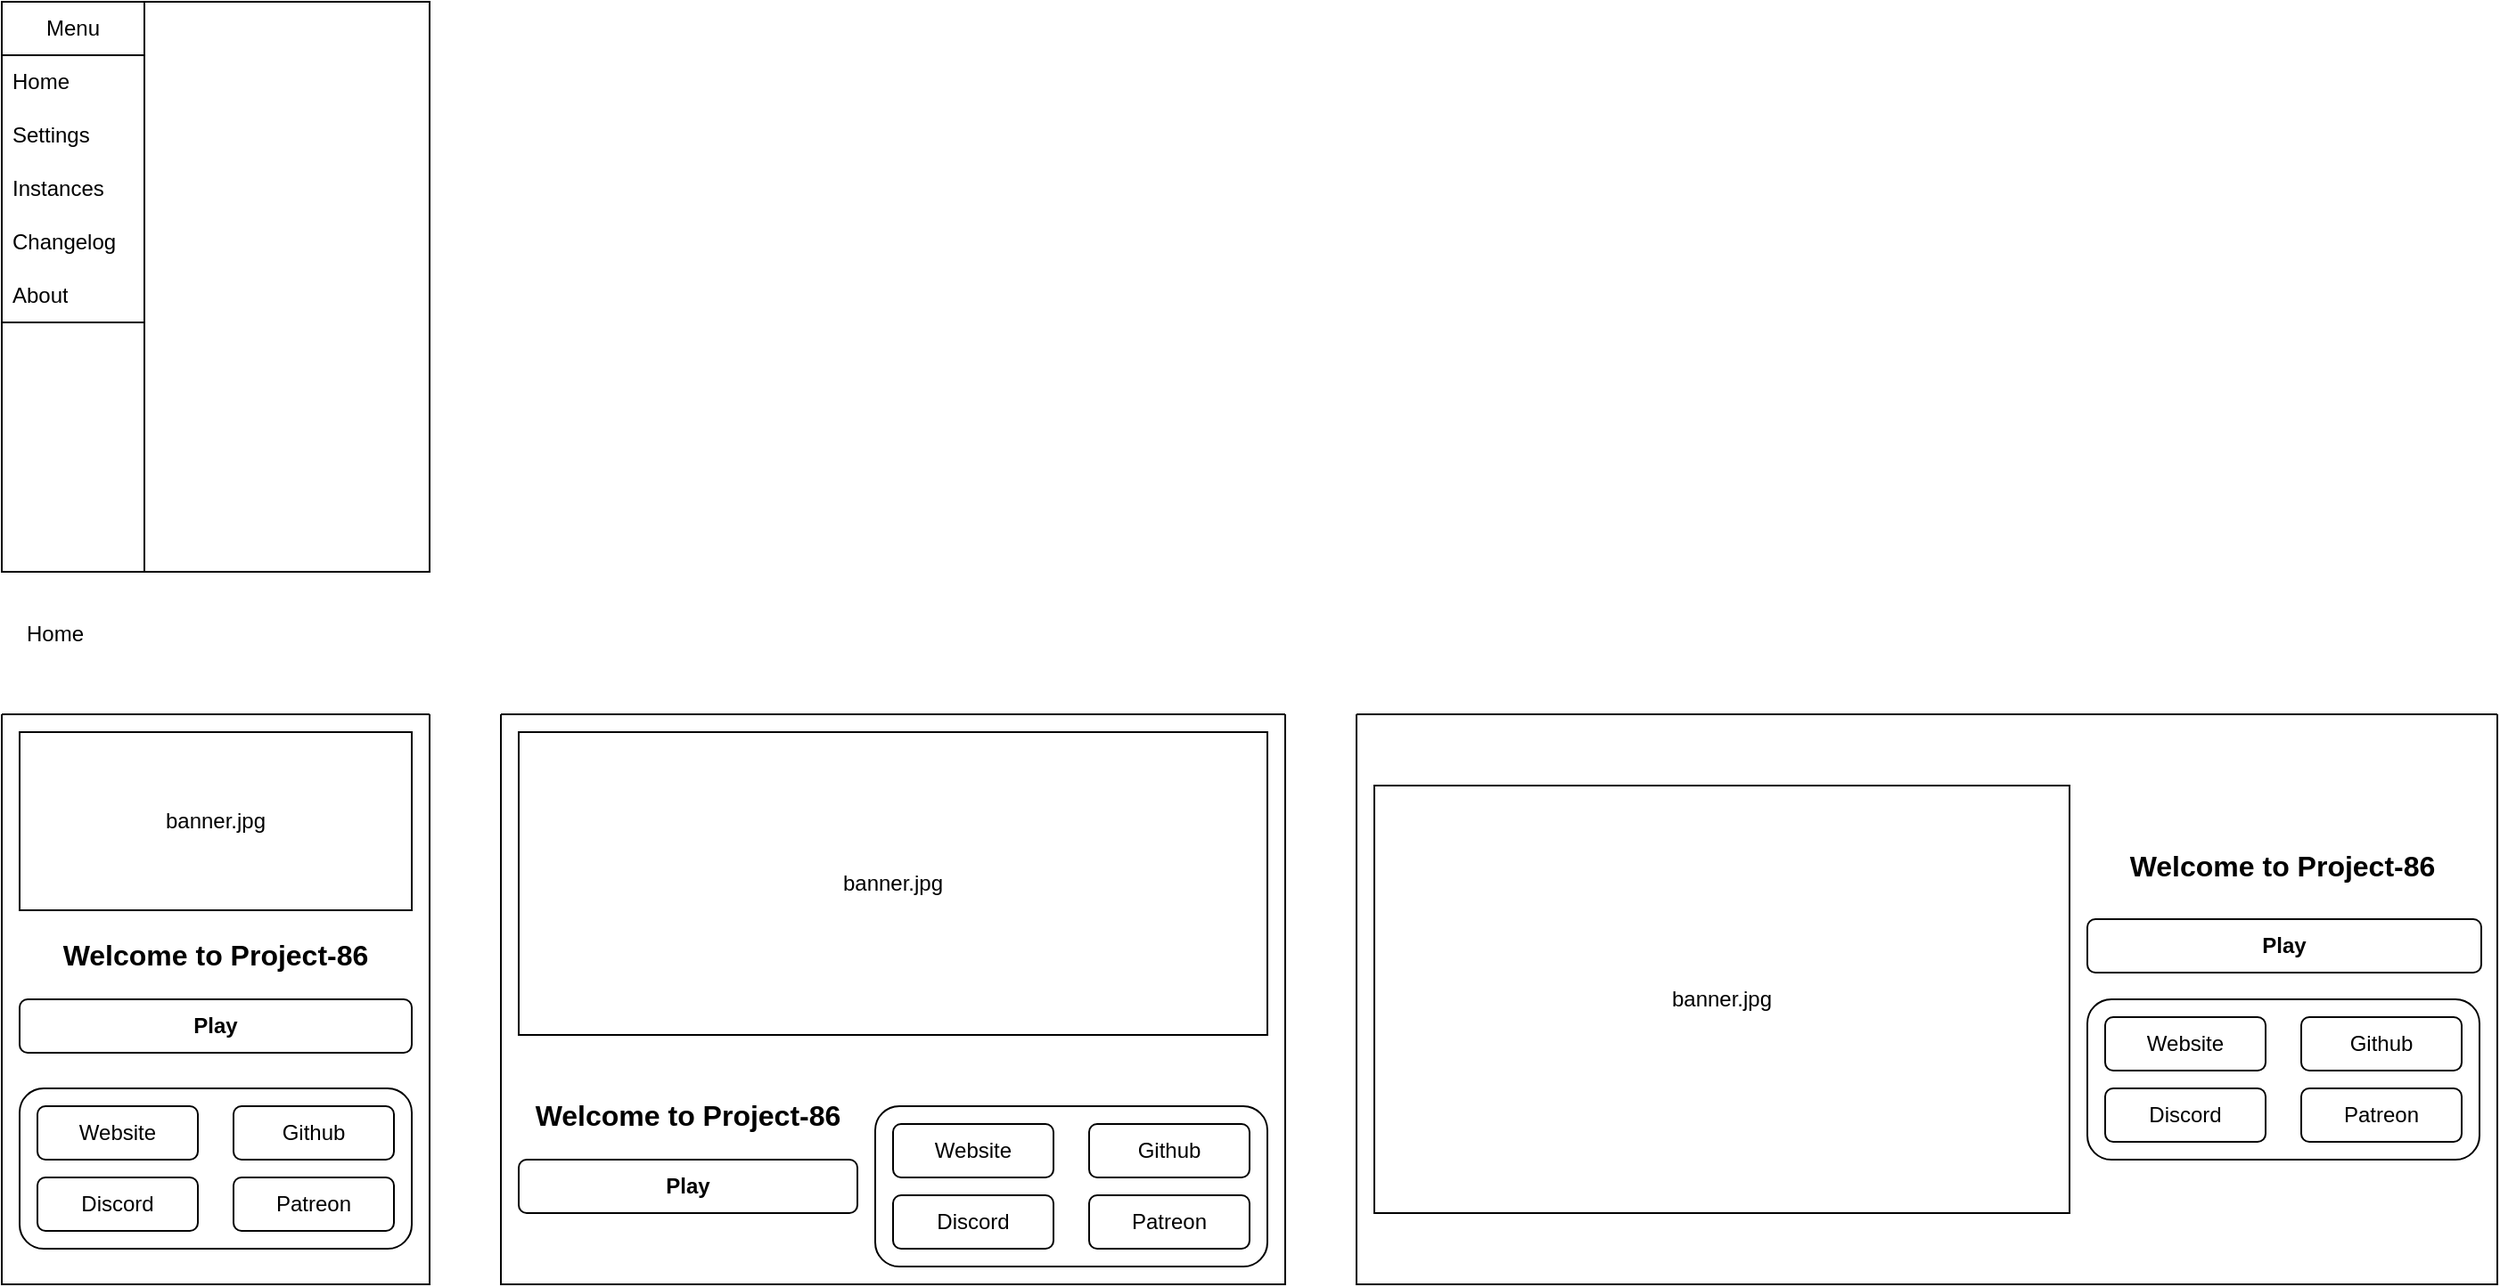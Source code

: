 <mxfile version="26.1.1">
  <diagram name="Page-1" id="J7wlptnP21fGvc42T-Pi">
    <mxGraphModel dx="910" dy="547" grid="1" gridSize="10" guides="1" tooltips="1" connect="1" arrows="1" fold="1" page="1" pageScale="1" pageWidth="827" pageHeight="1169" math="0" shadow="0">
      <root>
        <mxCell id="0" />
        <mxCell id="1" parent="0" />
        <mxCell id="Z-IHUxBxVy7noMWJ0GKX-1" value="" style="rounded=0;whiteSpace=wrap;html=1;" parent="1" vertex="1">
          <mxGeometry x="40" y="40" width="240" height="320" as="geometry" />
        </mxCell>
        <mxCell id="Z-IHUxBxVy7noMWJ0GKX-10" value="" style="rounded=0;whiteSpace=wrap;html=1;" parent="1" vertex="1">
          <mxGeometry x="40" y="40" width="80" height="320" as="geometry" />
        </mxCell>
        <mxCell id="Z-IHUxBxVy7noMWJ0GKX-2" value="&lt;div&gt;Menu&lt;/div&gt;" style="swimlane;fontStyle=0;childLayout=stackLayout;horizontal=1;startSize=30;horizontalStack=0;resizeParent=1;resizeParentMax=0;resizeLast=0;collapsible=1;marginBottom=0;whiteSpace=wrap;html=1;" parent="1" vertex="1">
          <mxGeometry x="40" y="40" width="80" height="180" as="geometry" />
        </mxCell>
        <mxCell id="Z-IHUxBxVy7noMWJ0GKX-3" value="Home" style="text;strokeColor=none;fillColor=none;align=left;verticalAlign=middle;spacingLeft=4;spacingRight=4;overflow=hidden;points=[[0,0.5],[1,0.5]];portConstraint=eastwest;rotatable=0;whiteSpace=wrap;html=1;" parent="Z-IHUxBxVy7noMWJ0GKX-2" vertex="1">
          <mxGeometry y="30" width="80" height="30" as="geometry" />
        </mxCell>
        <mxCell id="Z-IHUxBxVy7noMWJ0GKX-4" value="&lt;div&gt;Settings&lt;/div&gt;" style="text;strokeColor=none;fillColor=none;align=left;verticalAlign=middle;spacingLeft=4;spacingRight=4;overflow=hidden;points=[[0,0.5],[1,0.5]];portConstraint=eastwest;rotatable=0;whiteSpace=wrap;html=1;" parent="Z-IHUxBxVy7noMWJ0GKX-2" vertex="1">
          <mxGeometry y="60" width="80" height="30" as="geometry" />
        </mxCell>
        <mxCell id="Z-IHUxBxVy7noMWJ0GKX-5" value="Instances" style="text;strokeColor=none;fillColor=none;align=left;verticalAlign=middle;spacingLeft=4;spacingRight=4;overflow=hidden;points=[[0,0.5],[1,0.5]];portConstraint=eastwest;rotatable=0;whiteSpace=wrap;html=1;" parent="Z-IHUxBxVy7noMWJ0GKX-2" vertex="1">
          <mxGeometry y="90" width="80" height="30" as="geometry" />
        </mxCell>
        <mxCell id="Z-IHUxBxVy7noMWJ0GKX-7" value="&lt;div&gt;Changelog&lt;/div&gt;" style="text;strokeColor=none;fillColor=none;align=left;verticalAlign=middle;spacingLeft=4;spacingRight=4;overflow=hidden;points=[[0,0.5],[1,0.5]];portConstraint=eastwest;rotatable=0;whiteSpace=wrap;html=1;" parent="Z-IHUxBxVy7noMWJ0GKX-2" vertex="1">
          <mxGeometry y="120" width="80" height="30" as="geometry" />
        </mxCell>
        <mxCell id="Z-IHUxBxVy7noMWJ0GKX-8" value="About" style="text;strokeColor=none;fillColor=none;align=left;verticalAlign=middle;spacingLeft=4;spacingRight=4;overflow=hidden;points=[[0,0.5],[1,0.5]];portConstraint=eastwest;rotatable=0;whiteSpace=wrap;html=1;" parent="Z-IHUxBxVy7noMWJ0GKX-2" vertex="1">
          <mxGeometry y="150" width="80" height="30" as="geometry" />
        </mxCell>
        <mxCell id="kRCQJ_Mu76d9EHlZ53zh-2" value="Home" style="text;html=1;align=center;verticalAlign=middle;whiteSpace=wrap;rounded=0;" parent="1" vertex="1">
          <mxGeometry x="40" y="380" width="60" height="30" as="geometry" />
        </mxCell>
        <mxCell id="qrfUnAD27jfFioBGeQ4u-1" value="" style="swimlane;startSize=0;" vertex="1" parent="1">
          <mxGeometry x="320" y="440" width="440" height="320" as="geometry" />
        </mxCell>
        <mxCell id="kRCQJ_Mu76d9EHlZ53zh-12" value="banner.jpg" style="rounded=0;whiteSpace=wrap;html=1;" parent="qrfUnAD27jfFioBGeQ4u-1" vertex="1">
          <mxGeometry x="10" y="10" width="420" height="170" as="geometry" />
        </mxCell>
        <mxCell id="kRCQJ_Mu76d9EHlZ53zh-3" value="" style="rounded=1;whiteSpace=wrap;html=1;" parent="qrfUnAD27jfFioBGeQ4u-1" vertex="1">
          <mxGeometry x="210" y="220" width="220" height="90" as="geometry" />
        </mxCell>
        <mxCell id="kRCQJ_Mu76d9EHlZ53zh-4" value="Website" style="rounded=1;whiteSpace=wrap;html=1;" parent="qrfUnAD27jfFioBGeQ4u-1" vertex="1">
          <mxGeometry x="220" y="230" width="90" height="30" as="geometry" />
        </mxCell>
        <mxCell id="kRCQJ_Mu76d9EHlZ53zh-8" value="Discord" style="rounded=1;whiteSpace=wrap;html=1;" parent="qrfUnAD27jfFioBGeQ4u-1" vertex="1">
          <mxGeometry x="220" y="270" width="90" height="30" as="geometry" />
        </mxCell>
        <mxCell id="kRCQJ_Mu76d9EHlZ53zh-9" value="&lt;div&gt;Patreon&lt;/div&gt;" style="rounded=1;whiteSpace=wrap;html=1;" parent="qrfUnAD27jfFioBGeQ4u-1" vertex="1">
          <mxGeometry x="330" y="270" width="90" height="30" as="geometry" />
        </mxCell>
        <mxCell id="kRCQJ_Mu76d9EHlZ53zh-5" value="Github" style="rounded=1;whiteSpace=wrap;html=1;" parent="qrfUnAD27jfFioBGeQ4u-1" vertex="1">
          <mxGeometry x="330" y="230" width="90" height="30" as="geometry" />
        </mxCell>
        <mxCell id="kRCQJ_Mu76d9EHlZ53zh-10" value="&lt;b&gt;Play&lt;/b&gt;" style="rounded=1;whiteSpace=wrap;html=1;" parent="qrfUnAD27jfFioBGeQ4u-1" vertex="1">
          <mxGeometry x="10" y="250" width="190" height="30" as="geometry" />
        </mxCell>
        <mxCell id="kRCQJ_Mu76d9EHlZ53zh-11" value="&lt;b&gt;&lt;font style=&quot;font-size: 16px;&quot;&gt;Welcome to Project-86&lt;/font&gt;&lt;/b&gt;" style="text;html=1;align=center;verticalAlign=middle;whiteSpace=wrap;rounded=0;" parent="qrfUnAD27jfFioBGeQ4u-1" vertex="1">
          <mxGeometry x="10" y="210" width="190" height="30" as="geometry" />
        </mxCell>
        <mxCell id="qrfUnAD27jfFioBGeQ4u-2" value="" style="swimlane;startSize=0;" vertex="1" parent="1">
          <mxGeometry x="40" y="440" width="240" height="320" as="geometry" />
        </mxCell>
        <mxCell id="qrfUnAD27jfFioBGeQ4u-3" value="banner.jpg" style="rounded=0;whiteSpace=wrap;html=1;" vertex="1" parent="qrfUnAD27jfFioBGeQ4u-2">
          <mxGeometry x="10" y="10" width="220" height="100" as="geometry" />
        </mxCell>
        <mxCell id="qrfUnAD27jfFioBGeQ4u-4" value="" style="rounded=1;whiteSpace=wrap;html=1;" vertex="1" parent="qrfUnAD27jfFioBGeQ4u-2">
          <mxGeometry x="10" y="210" width="220" height="90" as="geometry" />
        </mxCell>
        <mxCell id="qrfUnAD27jfFioBGeQ4u-5" value="Website" style="rounded=1;whiteSpace=wrap;html=1;" vertex="1" parent="qrfUnAD27jfFioBGeQ4u-2">
          <mxGeometry x="20" y="220" width="90" height="30" as="geometry" />
        </mxCell>
        <mxCell id="qrfUnAD27jfFioBGeQ4u-6" value="Discord" style="rounded=1;whiteSpace=wrap;html=1;" vertex="1" parent="qrfUnAD27jfFioBGeQ4u-2">
          <mxGeometry x="20" y="260" width="90" height="30" as="geometry" />
        </mxCell>
        <mxCell id="qrfUnAD27jfFioBGeQ4u-7" value="&lt;div&gt;Patreon&lt;/div&gt;" style="rounded=1;whiteSpace=wrap;html=1;" vertex="1" parent="qrfUnAD27jfFioBGeQ4u-2">
          <mxGeometry x="130" y="260" width="90" height="30" as="geometry" />
        </mxCell>
        <mxCell id="qrfUnAD27jfFioBGeQ4u-8" value="Github" style="rounded=1;whiteSpace=wrap;html=1;" vertex="1" parent="qrfUnAD27jfFioBGeQ4u-2">
          <mxGeometry x="130" y="220" width="90" height="30" as="geometry" />
        </mxCell>
        <mxCell id="qrfUnAD27jfFioBGeQ4u-9" value="&lt;b&gt;Play&lt;/b&gt;" style="rounded=1;whiteSpace=wrap;html=1;" vertex="1" parent="qrfUnAD27jfFioBGeQ4u-2">
          <mxGeometry x="10" y="160" width="220" height="30" as="geometry" />
        </mxCell>
        <mxCell id="qrfUnAD27jfFioBGeQ4u-10" value="&lt;b&gt;&lt;font style=&quot;font-size: 16px;&quot;&gt;Welcome to Project-86&lt;/font&gt;&lt;/b&gt;" style="text;html=1;align=center;verticalAlign=middle;whiteSpace=wrap;rounded=0;" vertex="1" parent="qrfUnAD27jfFioBGeQ4u-2">
          <mxGeometry x="10" y="120" width="220" height="30" as="geometry" />
        </mxCell>
        <mxCell id="qrfUnAD27jfFioBGeQ4u-11" value="" style="swimlane;startSize=0;" vertex="1" parent="1">
          <mxGeometry x="800" y="440" width="640" height="320" as="geometry" />
        </mxCell>
        <mxCell id="qrfUnAD27jfFioBGeQ4u-12" value="banner.jpg" style="rounded=0;whiteSpace=wrap;html=1;" vertex="1" parent="qrfUnAD27jfFioBGeQ4u-11">
          <mxGeometry x="10" y="40" width="390" height="240" as="geometry" />
        </mxCell>
        <mxCell id="qrfUnAD27jfFioBGeQ4u-13" value="" style="rounded=1;whiteSpace=wrap;html=1;" vertex="1" parent="qrfUnAD27jfFioBGeQ4u-11">
          <mxGeometry x="410" y="160" width="220" height="90" as="geometry" />
        </mxCell>
        <mxCell id="qrfUnAD27jfFioBGeQ4u-14" value="Website" style="rounded=1;whiteSpace=wrap;html=1;" vertex="1" parent="qrfUnAD27jfFioBGeQ4u-11">
          <mxGeometry x="420" y="170" width="90" height="30" as="geometry" />
        </mxCell>
        <mxCell id="qrfUnAD27jfFioBGeQ4u-15" value="Discord" style="rounded=1;whiteSpace=wrap;html=1;" vertex="1" parent="qrfUnAD27jfFioBGeQ4u-11">
          <mxGeometry x="420" y="210" width="90" height="30" as="geometry" />
        </mxCell>
        <mxCell id="qrfUnAD27jfFioBGeQ4u-16" value="&lt;div&gt;Patreon&lt;/div&gt;" style="rounded=1;whiteSpace=wrap;html=1;" vertex="1" parent="qrfUnAD27jfFioBGeQ4u-11">
          <mxGeometry x="530" y="210" width="90" height="30" as="geometry" />
        </mxCell>
        <mxCell id="qrfUnAD27jfFioBGeQ4u-17" value="Github" style="rounded=1;whiteSpace=wrap;html=1;" vertex="1" parent="qrfUnAD27jfFioBGeQ4u-11">
          <mxGeometry x="530" y="170" width="90" height="30" as="geometry" />
        </mxCell>
        <mxCell id="qrfUnAD27jfFioBGeQ4u-18" value="&lt;b&gt;Play&lt;/b&gt;" style="rounded=1;whiteSpace=wrap;html=1;" vertex="1" parent="qrfUnAD27jfFioBGeQ4u-11">
          <mxGeometry x="410" y="115" width="221" height="30" as="geometry" />
        </mxCell>
        <mxCell id="qrfUnAD27jfFioBGeQ4u-19" value="&lt;b&gt;&lt;font style=&quot;font-size: 16px;&quot;&gt;Welcome to Project-86&lt;/font&gt;&lt;/b&gt;" style="text;html=1;align=center;verticalAlign=middle;whiteSpace=wrap;rounded=0;" vertex="1" parent="qrfUnAD27jfFioBGeQ4u-11">
          <mxGeometry x="409" y="70" width="221" height="30" as="geometry" />
        </mxCell>
      </root>
    </mxGraphModel>
  </diagram>
</mxfile>
